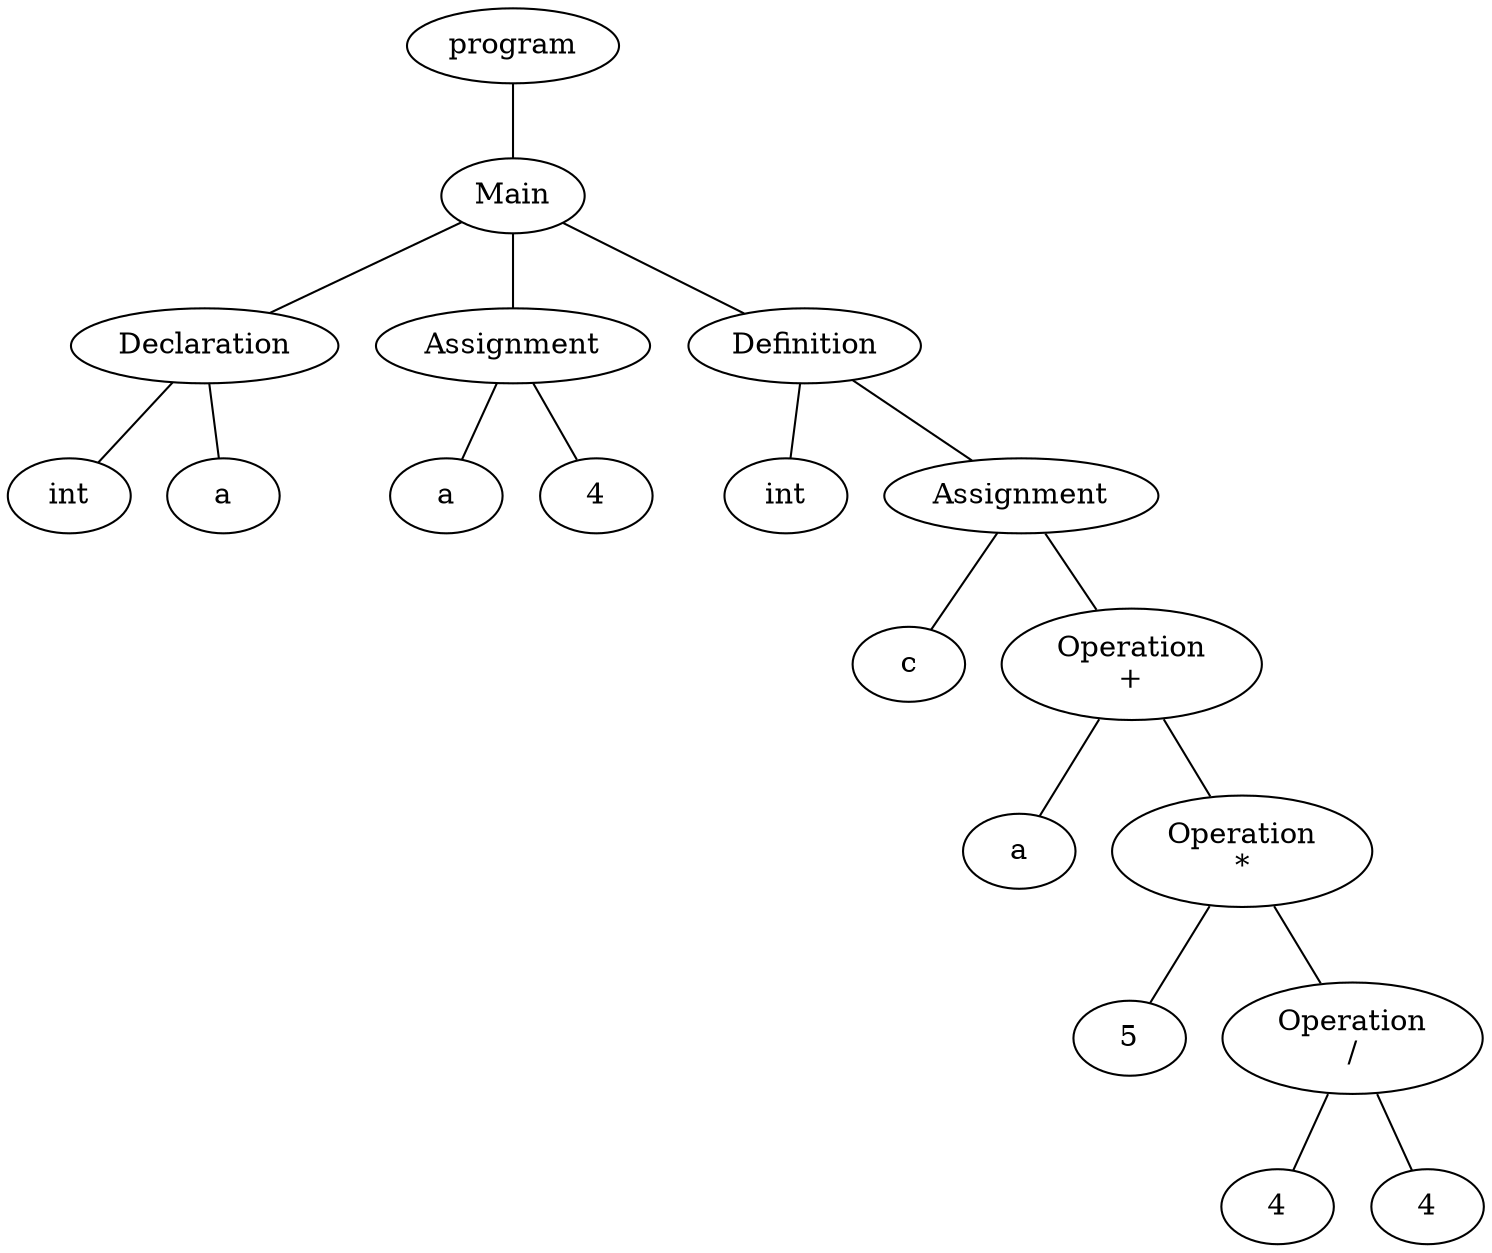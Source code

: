 graph AST {
0[label="program"];
1[label="Main"];
0 -- 1;
2[label="Declaration"];
1 -- 2;
3[label=" int "];
2 -- 3;
4[label="a"];
2 -- 4;
5[label="Assignment"];
1 -- 5;
6[label="a"];
5 -- 6;
7[label="4"];
5 -- 7;
8[label="Definition"];
1 -- 8;
9[label=" int "];
8 -- 9;
10[label="Assignment"];
8 -- 10;
11[label="c"];
10 -- 11;
12[label="Operation
+"];
10 -- 12;
13[label="a"];
12 -- 13;
14[label="Operation
*"];
12 -- 14;
15[label="5"];
14 -- 15;
16[label="Operation
/"];
14 -- 16;
17[label="4"];
16 -- 17;
18[label="4"];
16 -- 18;

}